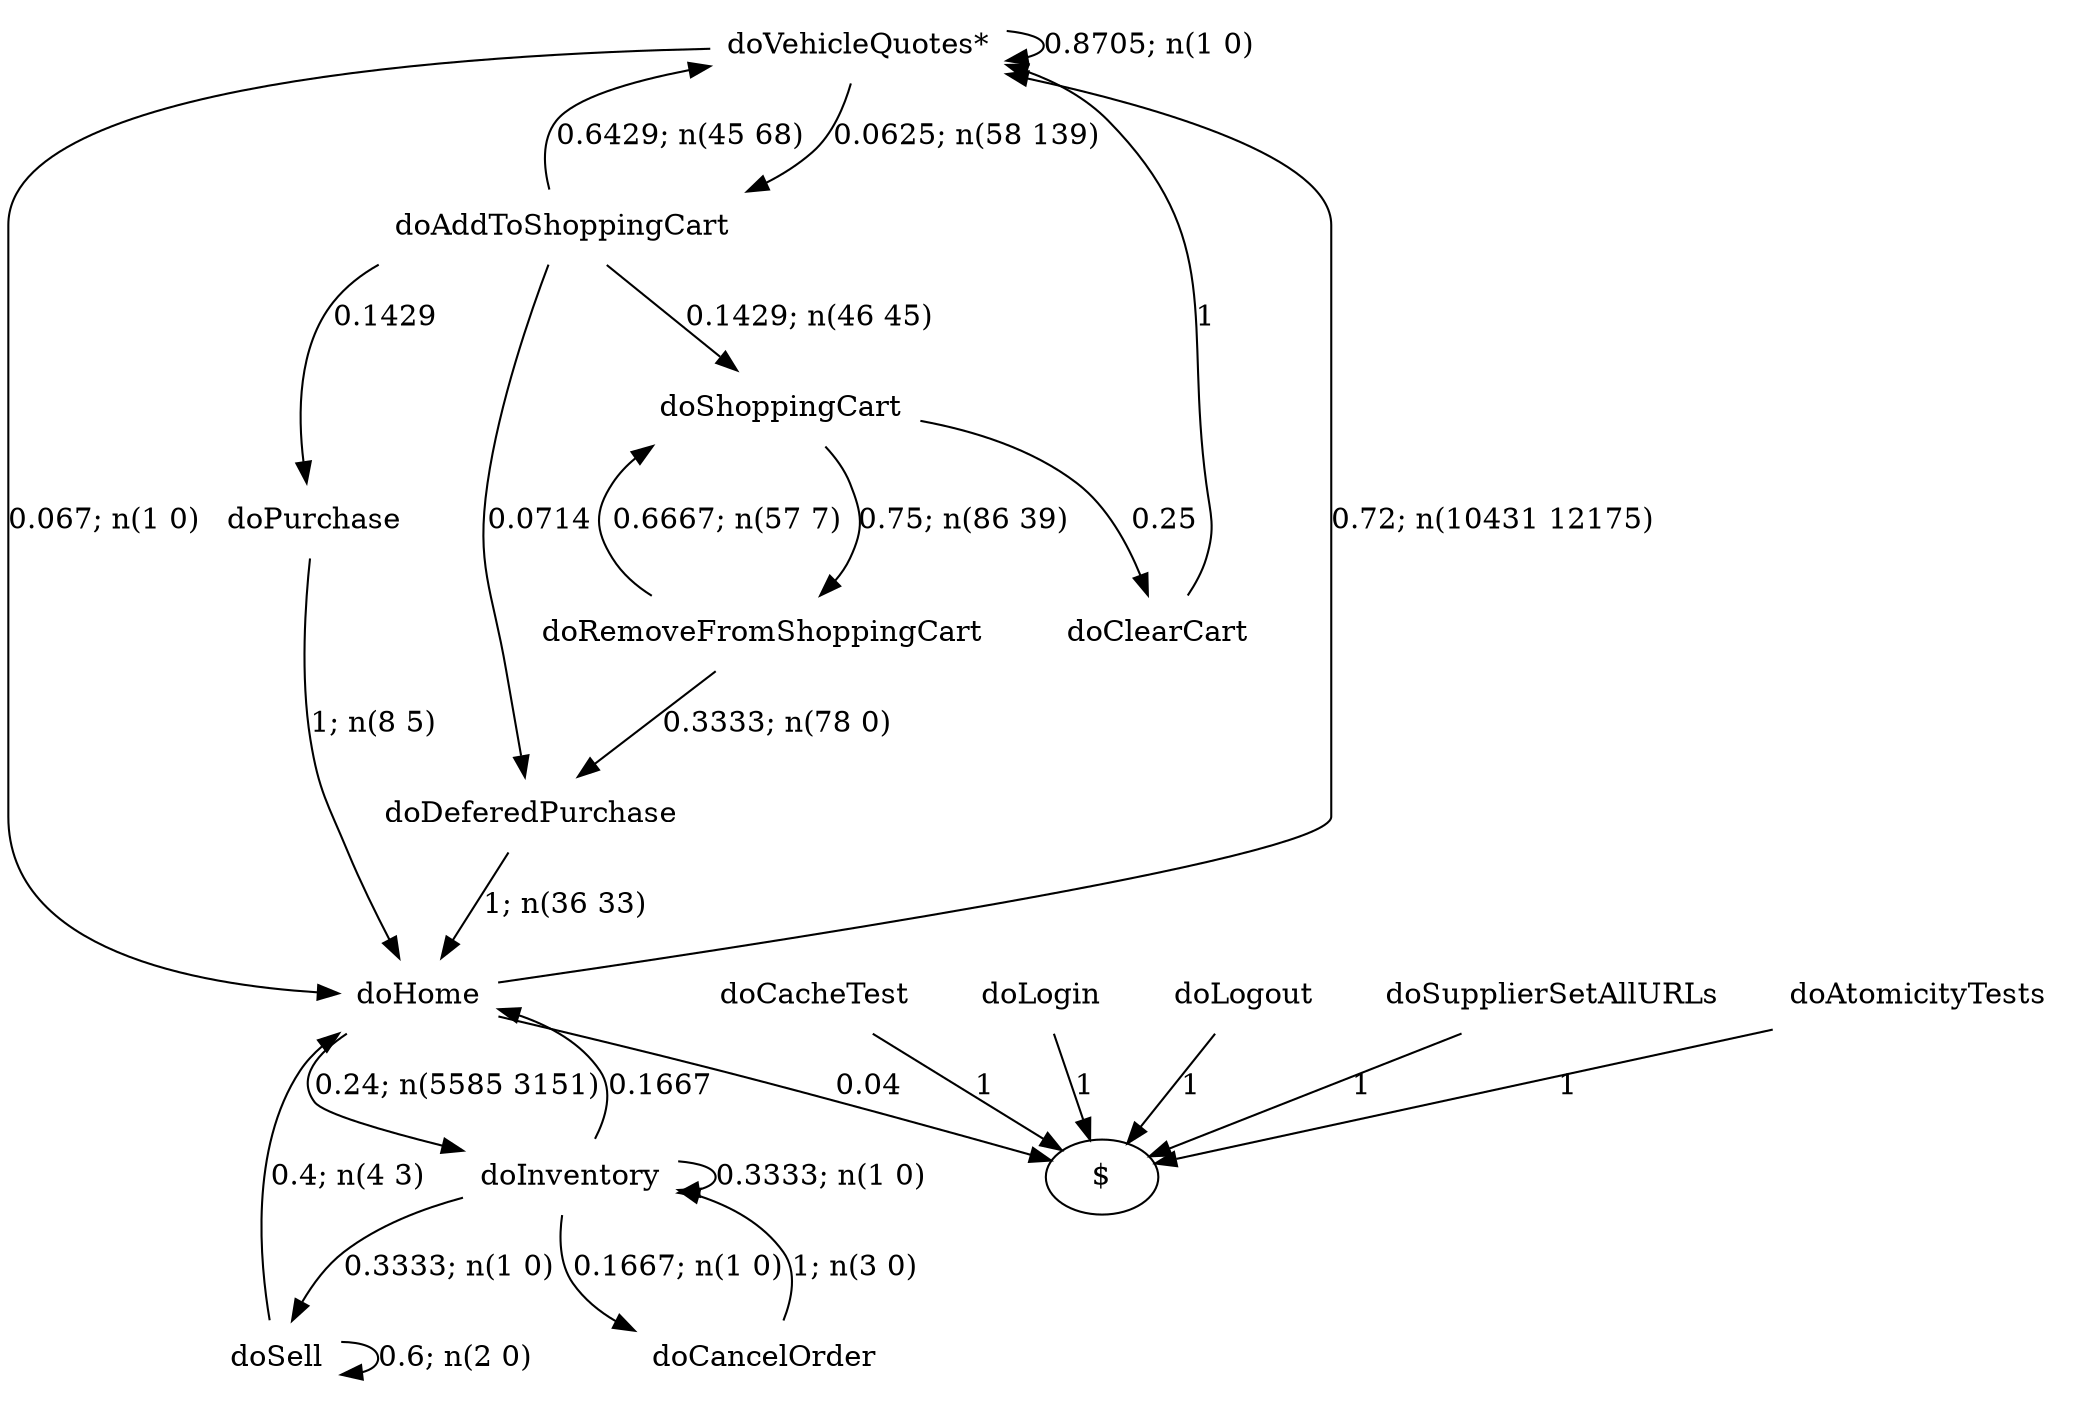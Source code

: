 digraph G {"doVehicleQuotes*" [label="doVehicleQuotes*",shape=none];"doSupplierSetAllURLs" [label="doSupplierSetAllURLs",shape=none];"doAtomicityTests" [label="doAtomicityTests",shape=none];"doCacheTest" [label="doCacheTest",shape=none];"doLogin" [label="doLogin",shape=none];"doAddToShoppingCart" [label="doAddToShoppingCart",shape=none];"doDeferedPurchase" [label="doDeferedPurchase",shape=none];"doHome" [label="doHome",shape=none];"doShoppingCart" [label="doShoppingCart",shape=none];"doClearCart" [label="doClearCart",shape=none];"doPurchase" [label="doPurchase",shape=none];"doInventory" [label="doInventory",shape=none];"doSell" [label="doSell",shape=none];"doLogout" [label="doLogout",shape=none];"doCancelOrder" [label="doCancelOrder",shape=none];"doRemoveFromShoppingCart" [label="doRemoveFromShoppingCart",shape=none];"doVehicleQuotes*"->"doVehicleQuotes*" [style=solid,label="0.8705; n(1 0)"];"doVehicleQuotes*"->"doAddToShoppingCart" [style=solid,label="0.0625; n(58 139)"];"doVehicleQuotes*"->"doHome" [style=solid,label="0.067; n(1 0)"];"doSupplierSetAllURLs"->"$" [style=solid,label="1"];"doAtomicityTests"->"$" [style=solid,label="1"];"doCacheTest"->"$" [style=solid,label="1"];"doLogin"->"$" [style=solid,label="1"];"doAddToShoppingCart"->"doVehicleQuotes*" [style=solid,label="0.6429; n(45 68)"];"doAddToShoppingCart"->"doDeferedPurchase" [style=solid,label="0.0714"];"doAddToShoppingCart"->"doShoppingCart" [style=solid,label="0.1429; n(46 45)"];"doAddToShoppingCart"->"doPurchase" [style=solid,label="0.1429"];"doDeferedPurchase"->"doHome" [style=solid,label="1; n(36 33)"];"doHome"->"doVehicleQuotes*" [style=solid,label="0.72; n(10431 12175)"];"doHome"->"doInventory" [style=solid,label="0.24; n(5585 3151)"];"doHome"->"$" [style=solid,label="0.04"];"doShoppingCart"->"doClearCart" [style=solid,label="0.25"];"doShoppingCart"->"doRemoveFromShoppingCart" [style=solid,label="0.75; n(86 39)"];"doClearCart"->"doVehicleQuotes*" [style=solid,label="1"];"doPurchase"->"doHome" [style=solid,label="1; n(8 5)"];"doInventory"->"doHome" [style=solid,label="0.1667"];"doInventory"->"doInventory" [style=solid,label="0.3333; n(1 0)"];"doInventory"->"doSell" [style=solid,label="0.3333; n(1 0)"];"doInventory"->"doCancelOrder" [style=solid,label="0.1667; n(1 0)"];"doSell"->"doHome" [style=solid,label="0.4; n(4 3)"];"doSell"->"doSell" [style=solid,label="0.6; n(2 0)"];"doLogout"->"$" [style=solid,label="1"];"doCancelOrder"->"doInventory" [style=solid,label="1; n(3 0)"];"doRemoveFromShoppingCart"->"doDeferedPurchase" [style=solid,label="0.3333; n(78 0)"];"doRemoveFromShoppingCart"->"doShoppingCart" [style=solid,label="0.6667; n(57 7)"];}